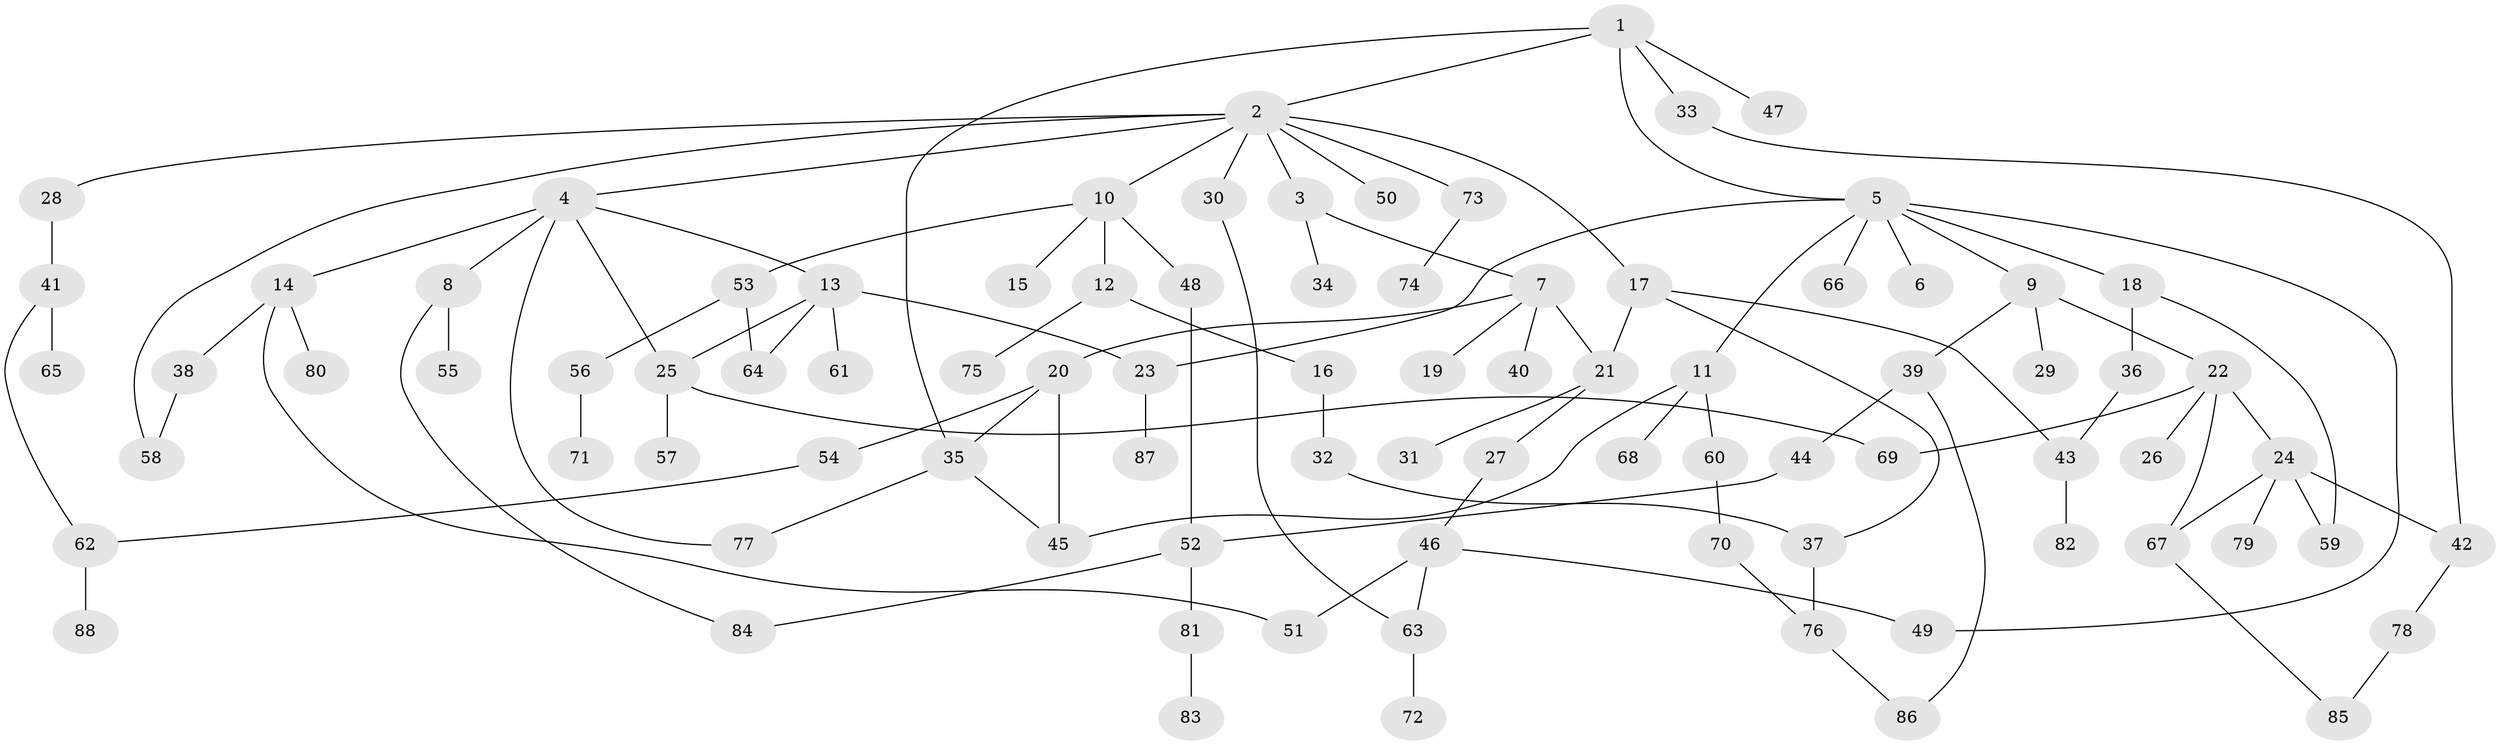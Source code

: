 // coarse degree distribution, {5: 0.06349206349206349, 14: 0.015873015873015872, 3: 0.14285714285714285, 9: 0.015873015873015872, 1: 0.30158730158730157, 7: 0.015873015873015872, 2: 0.3333333333333333, 6: 0.015873015873015872, 4: 0.09523809523809523}
// Generated by graph-tools (version 1.1) at 2025/41/03/06/25 10:41:28]
// undirected, 88 vertices, 111 edges
graph export_dot {
graph [start="1"]
  node [color=gray90,style=filled];
  1;
  2;
  3;
  4;
  5;
  6;
  7;
  8;
  9;
  10;
  11;
  12;
  13;
  14;
  15;
  16;
  17;
  18;
  19;
  20;
  21;
  22;
  23;
  24;
  25;
  26;
  27;
  28;
  29;
  30;
  31;
  32;
  33;
  34;
  35;
  36;
  37;
  38;
  39;
  40;
  41;
  42;
  43;
  44;
  45;
  46;
  47;
  48;
  49;
  50;
  51;
  52;
  53;
  54;
  55;
  56;
  57;
  58;
  59;
  60;
  61;
  62;
  63;
  64;
  65;
  66;
  67;
  68;
  69;
  70;
  71;
  72;
  73;
  74;
  75;
  76;
  77;
  78;
  79;
  80;
  81;
  82;
  83;
  84;
  85;
  86;
  87;
  88;
  1 -- 2;
  1 -- 5;
  1 -- 33;
  1 -- 35;
  1 -- 47;
  2 -- 3;
  2 -- 4;
  2 -- 10;
  2 -- 17;
  2 -- 28;
  2 -- 30;
  2 -- 50;
  2 -- 73;
  2 -- 58;
  3 -- 7;
  3 -- 34;
  4 -- 8;
  4 -- 13;
  4 -- 14;
  4 -- 77;
  4 -- 25;
  5 -- 6;
  5 -- 9;
  5 -- 11;
  5 -- 18;
  5 -- 66;
  5 -- 23;
  5 -- 49;
  7 -- 19;
  7 -- 20;
  7 -- 21;
  7 -- 40;
  8 -- 55;
  8 -- 84;
  9 -- 22;
  9 -- 29;
  9 -- 39;
  10 -- 12;
  10 -- 15;
  10 -- 48;
  10 -- 53;
  11 -- 60;
  11 -- 68;
  11 -- 45;
  12 -- 16;
  12 -- 75;
  13 -- 23;
  13 -- 25;
  13 -- 61;
  13 -- 64;
  14 -- 38;
  14 -- 51;
  14 -- 80;
  16 -- 32;
  17 -- 21;
  17 -- 37;
  17 -- 43;
  18 -- 36;
  18 -- 59;
  20 -- 45;
  20 -- 54;
  20 -- 35;
  21 -- 27;
  21 -- 31;
  22 -- 24;
  22 -- 26;
  22 -- 67;
  22 -- 69;
  23 -- 87;
  24 -- 42;
  24 -- 59;
  24 -- 79;
  24 -- 67;
  25 -- 57;
  25 -- 69;
  27 -- 46;
  28 -- 41;
  30 -- 63;
  32 -- 37;
  33 -- 42;
  35 -- 77;
  35 -- 45;
  36 -- 43;
  37 -- 76;
  38 -- 58;
  39 -- 44;
  39 -- 86;
  41 -- 62;
  41 -- 65;
  42 -- 78;
  43 -- 82;
  44 -- 52;
  46 -- 49;
  46 -- 63;
  46 -- 51;
  48 -- 52;
  52 -- 81;
  52 -- 84;
  53 -- 56;
  53 -- 64;
  54 -- 62;
  56 -- 71;
  60 -- 70;
  62 -- 88;
  63 -- 72;
  67 -- 85;
  70 -- 76;
  73 -- 74;
  76 -- 86;
  78 -- 85;
  81 -- 83;
}
